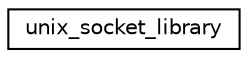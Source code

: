 digraph "Graphical Class Hierarchy"
{
 // INTERACTIVE_SVG=YES
 // LATEX_PDF_SIZE
  edge [fontname="Helvetica",fontsize="10",labelfontname="Helvetica",labelfontsize="10"];
  node [fontname="Helvetica",fontsize="10",shape=record];
  rankdir="LR";
  Node0 [label="unix_socket_library",height=0.2,width=0.4,color="black", fillcolor="white", style="filled",URL="$classunix__socket__library.html",tooltip=" "];
}

